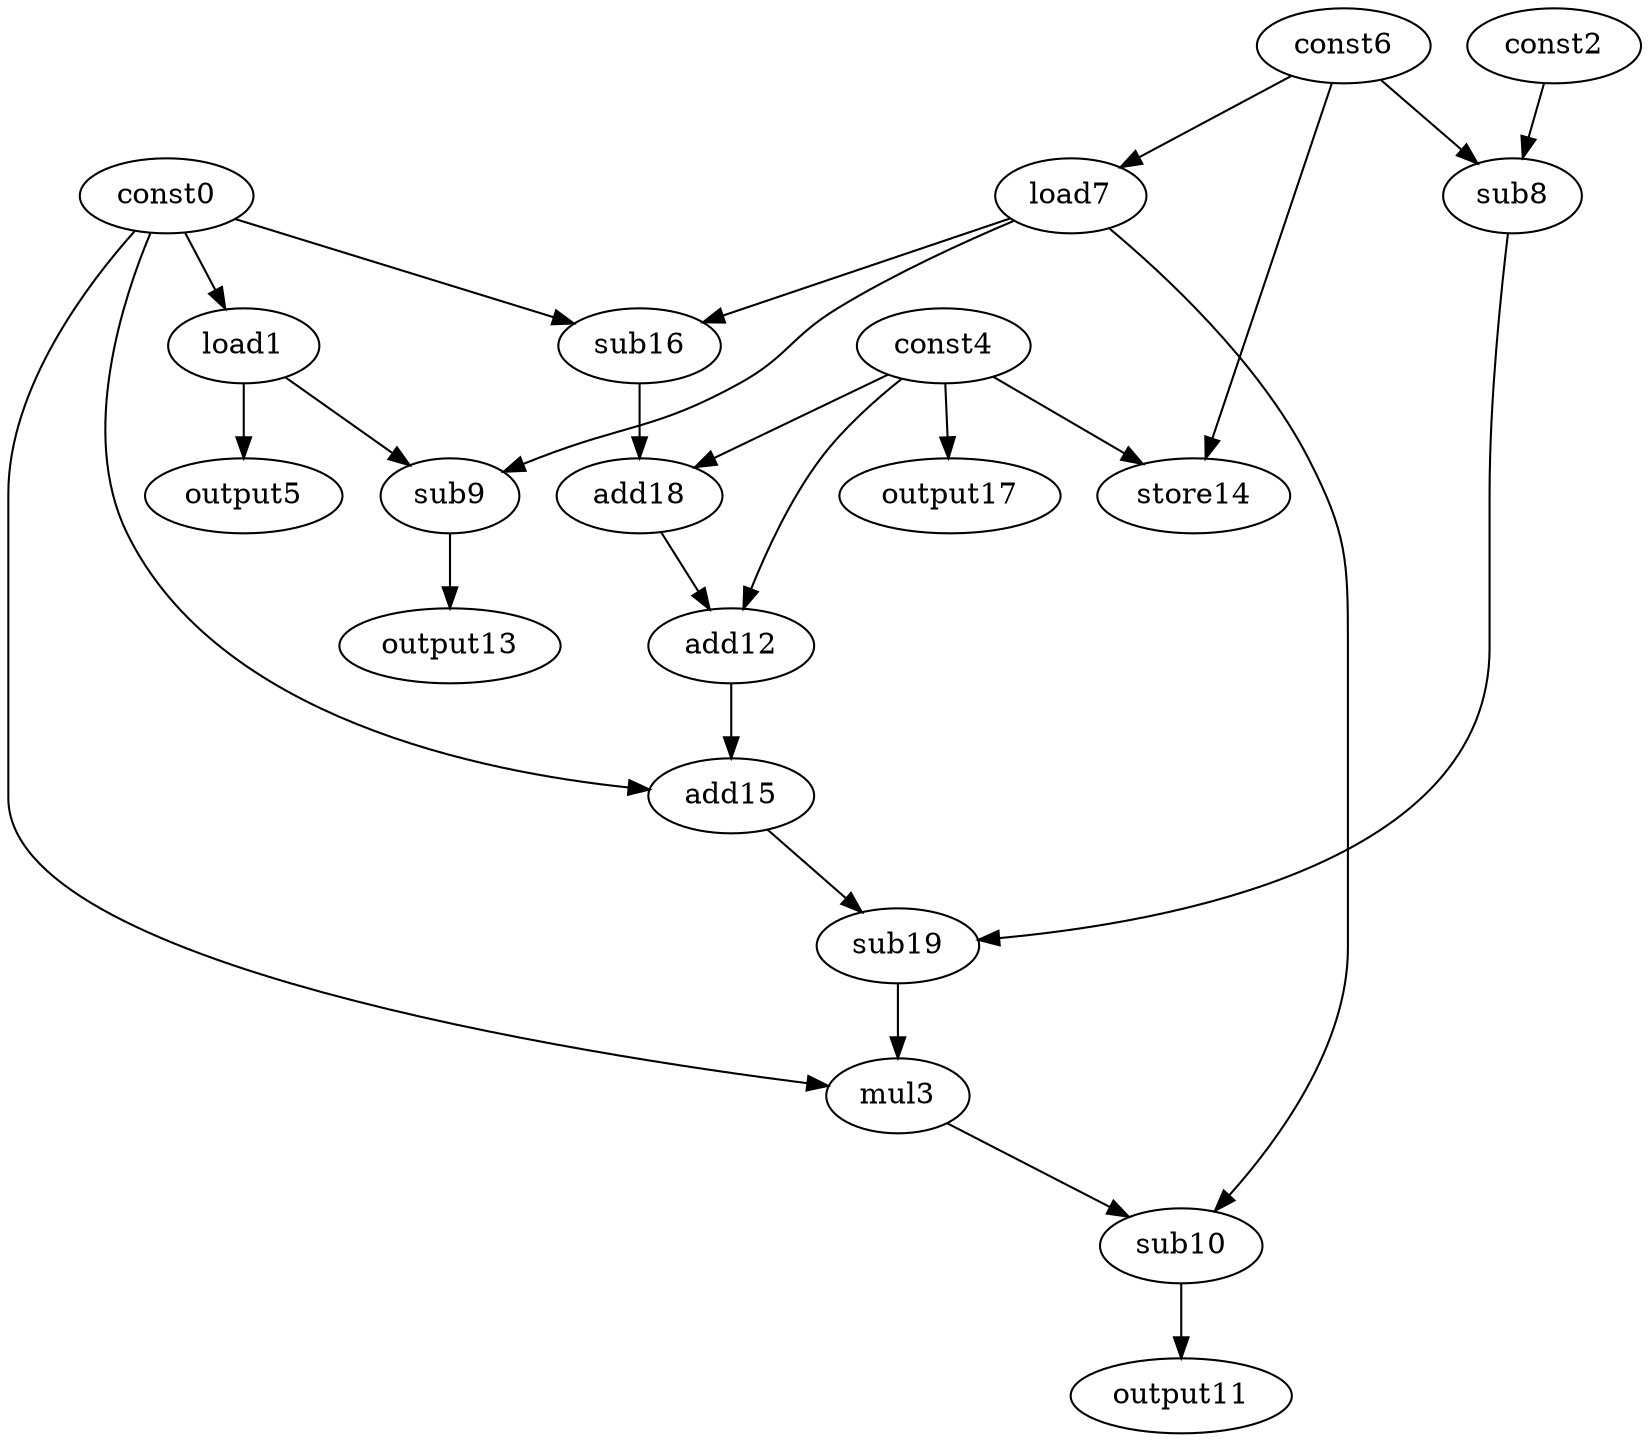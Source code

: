 digraph G { 
const0[opcode=const]; 
load1[opcode=load]; 
const2[opcode=const]; 
mul3[opcode=mul]; 
const4[opcode=const]; 
output5[opcode=output]; 
const6[opcode=const]; 
load7[opcode=load]; 
sub8[opcode=sub]; 
sub9[opcode=sub]; 
sub10[opcode=sub]; 
output11[opcode=output]; 
add12[opcode=add]; 
output13[opcode=output]; 
store14[opcode=store]; 
add15[opcode=add]; 
sub16[opcode=sub]; 
output17[opcode=output]; 
add18[opcode=add]; 
sub19[opcode=sub]; 
const0->load1[operand=0];
const6->load7[operand=0];
const2->sub8[operand=0];
const6->sub8[operand=1];
const4->store14[operand=0];
const6->store14[operand=1];
const4->output17[operand=0];
load1->output5[operand=0];
load1->sub9[operand=0];
load7->sub9[operand=1];
const0->sub16[operand=0];
load7->sub16[operand=1];
sub9->output13[operand=0];
sub16->add18[operand=0];
const4->add18[operand=1];
add18->add12[operand=0];
const4->add12[operand=1];
const0->add15[operand=0];
add12->add15[operand=1];
sub8->sub19[operand=0];
add15->sub19[operand=1];
const0->mul3[operand=0];
sub19->mul3[operand=1];
mul3->sub10[operand=0];
load7->sub10[operand=1];
sub10->output11[operand=0];
}

